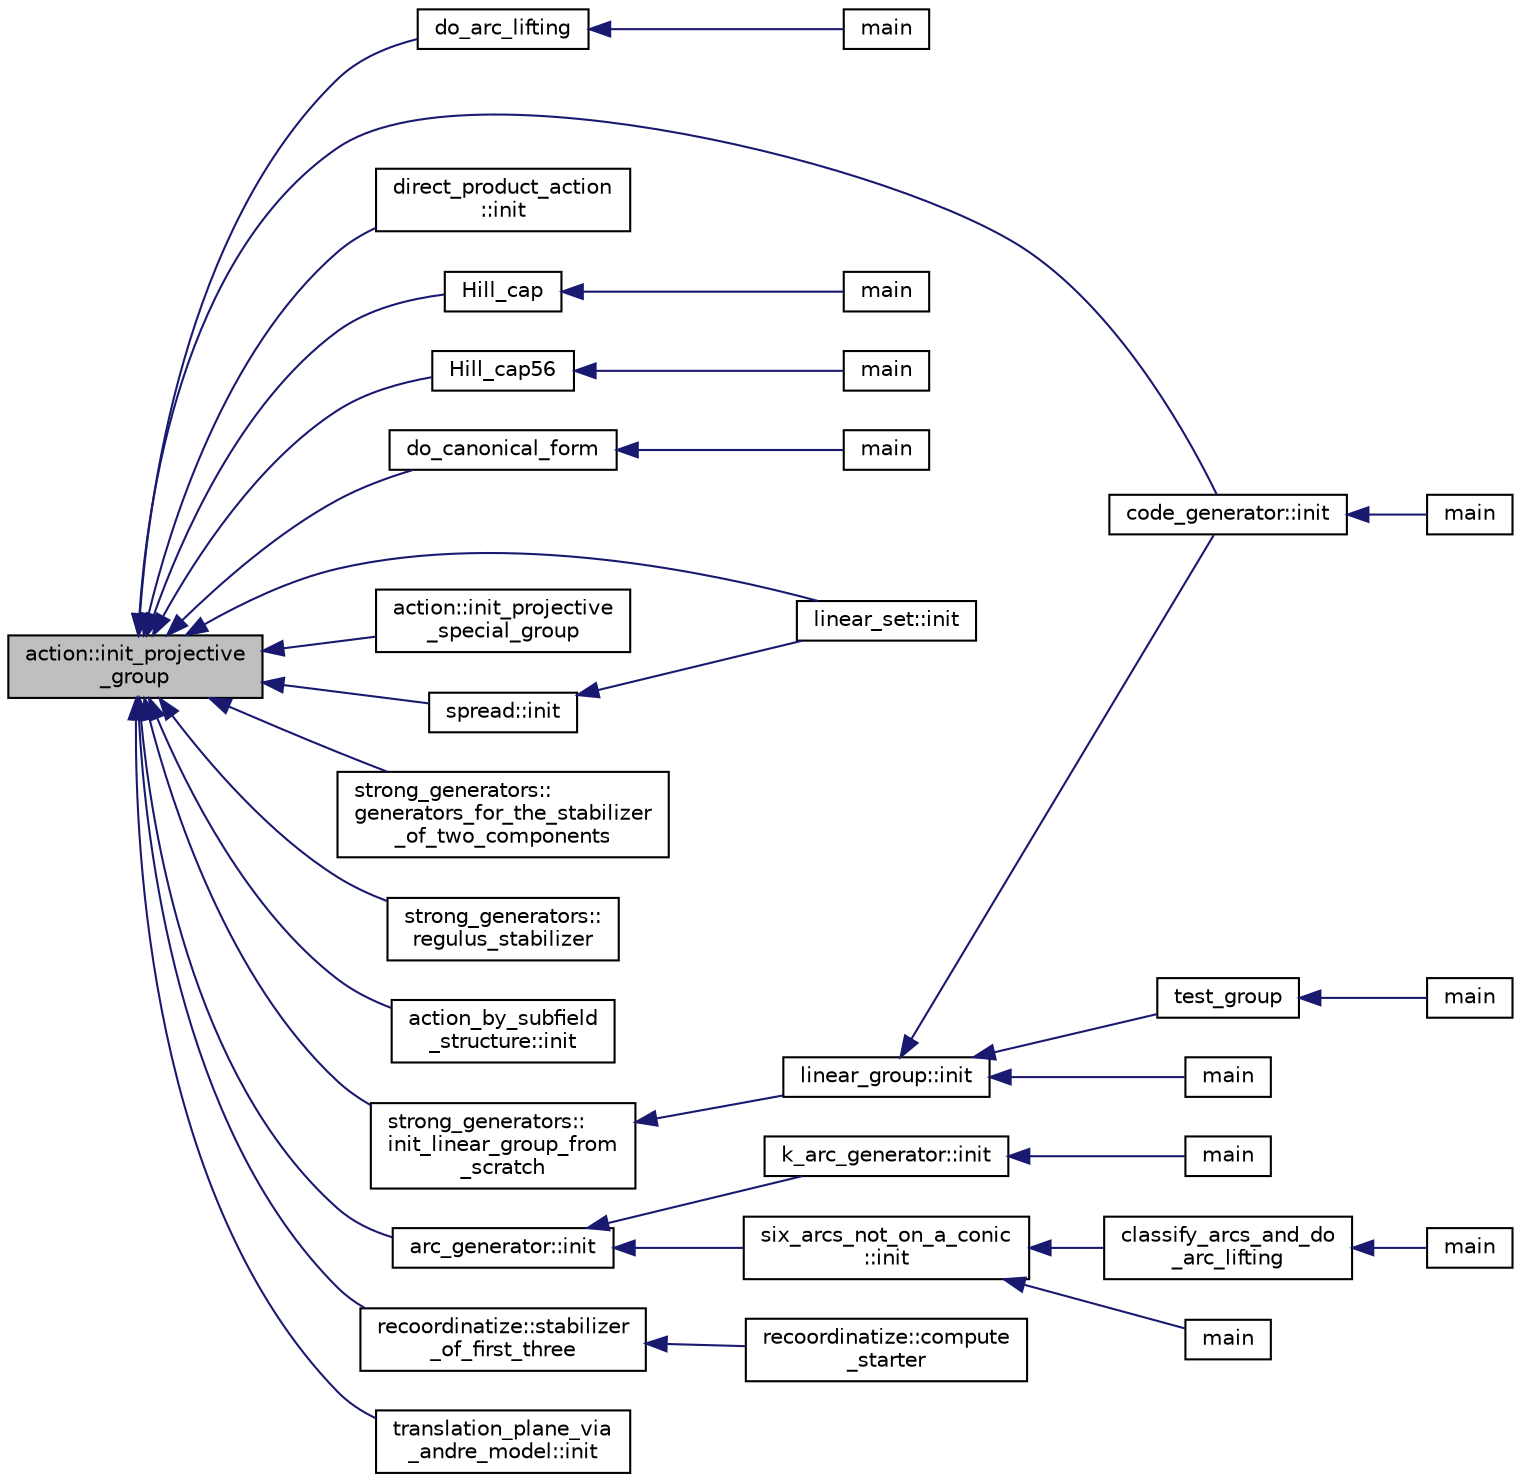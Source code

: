 digraph "action::init_projective_group"
{
  edge [fontname="Helvetica",fontsize="10",labelfontname="Helvetica",labelfontsize="10"];
  node [fontname="Helvetica",fontsize="10",shape=record];
  rankdir="LR";
  Node28535 [label="action::init_projective\l_group",height=0.2,width=0.4,color="black", fillcolor="grey75", style="filled", fontcolor="black"];
  Node28535 -> Node28536 [dir="back",color="midnightblue",fontsize="10",style="solid",fontname="Helvetica"];
  Node28536 [label="do_arc_lifting",height=0.2,width=0.4,color="black", fillcolor="white", style="filled",URL="$d5/d9e/arcs__orderly_8_c.html#a7367bc544c290322bdbd4545388a27a8"];
  Node28536 -> Node28537 [dir="back",color="midnightblue",fontsize="10",style="solid",fontname="Helvetica"];
  Node28537 [label="main",height=0.2,width=0.4,color="black", fillcolor="white", style="filled",URL="$d5/d9e/arcs__orderly_8_c.html#a3c04138a5bfe5d72780bb7e82a18e627"];
  Node28535 -> Node28538 [dir="back",color="midnightblue",fontsize="10",style="solid",fontname="Helvetica"];
  Node28538 [label="code_generator::init",height=0.2,width=0.4,color="black", fillcolor="white", style="filled",URL="$db/d37/classcode__generator.html#acfaa1e8badf6f30255203f499b130af8"];
  Node28538 -> Node28539 [dir="back",color="midnightblue",fontsize="10",style="solid",fontname="Helvetica"];
  Node28539 [label="main",height=0.2,width=0.4,color="black", fillcolor="white", style="filled",URL="$d4/d4f/codes_8_c.html#a217dbf8b442f20279ea00b898af96f52"];
  Node28535 -> Node28540 [dir="back",color="midnightblue",fontsize="10",style="solid",fontname="Helvetica"];
  Node28540 [label="direct_product_action\l::init",height=0.2,width=0.4,color="black", fillcolor="white", style="filled",URL="$d3/d78/classdirect__product__action.html#aad40060e5821c011cccaa65a5c4df64f"];
  Node28535 -> Node28541 [dir="back",color="midnightblue",fontsize="10",style="solid",fontname="Helvetica"];
  Node28541 [label="Hill_cap",height=0.2,width=0.4,color="black", fillcolor="white", style="filled",URL="$da/d28/hill_8_c.html#a7c2543fe497e681d4b492b16ea7f933e"];
  Node28541 -> Node28542 [dir="back",color="midnightblue",fontsize="10",style="solid",fontname="Helvetica"];
  Node28542 [label="main",height=0.2,width=0.4,color="black", fillcolor="white", style="filled",URL="$da/d28/hill_8_c.html#a217dbf8b442f20279ea00b898af96f52"];
  Node28535 -> Node28543 [dir="back",color="midnightblue",fontsize="10",style="solid",fontname="Helvetica"];
  Node28543 [label="linear_set::init",height=0.2,width=0.4,color="black", fillcolor="white", style="filled",URL="$dd/d86/classlinear__set.html#a7ab24e84423749047d5465cb15505475"];
  Node28535 -> Node28544 [dir="back",color="midnightblue",fontsize="10",style="solid",fontname="Helvetica"];
  Node28544 [label="Hill_cap56",height=0.2,width=0.4,color="black", fillcolor="white", style="filled",URL="$df/d74/tl__geometry_8h.html#ad7fc0ff2bf8455ab25e170c6930047a6"];
  Node28544 -> Node28545 [dir="back",color="midnightblue",fontsize="10",style="solid",fontname="Helvetica"];
  Node28545 [label="main",height=0.2,width=0.4,color="black", fillcolor="white", style="filled",URL="$d4/d6e/make__something_8_c.html#a217dbf8b442f20279ea00b898af96f52"];
  Node28535 -> Node28546 [dir="back",color="midnightblue",fontsize="10",style="solid",fontname="Helvetica"];
  Node28546 [label="do_canonical_form",height=0.2,width=0.4,color="black", fillcolor="white", style="filled",URL="$dc/dd4/group__actions_8h.html#afb9f4a331a8a017ea3b8b7d9ed8dcc88"];
  Node28546 -> Node28547 [dir="back",color="midnightblue",fontsize="10",style="solid",fontname="Helvetica"];
  Node28547 [label="main",height=0.2,width=0.4,color="black", fillcolor="white", style="filled",URL="$d0/d2f/process_8_c.html#a3c04138a5bfe5d72780bb7e82a18e627"];
  Node28535 -> Node28548 [dir="back",color="midnightblue",fontsize="10",style="solid",fontname="Helvetica"];
  Node28548 [label="action::init_projective\l_special_group",height=0.2,width=0.4,color="black", fillcolor="white", style="filled",URL="$d2/d86/classaction.html#a4c69f0e07dff8ba8ac2415faf69d55a4"];
  Node28535 -> Node28549 [dir="back",color="midnightblue",fontsize="10",style="solid",fontname="Helvetica"];
  Node28549 [label="strong_generators::\linit_linear_group_from\l_scratch",height=0.2,width=0.4,color="black", fillcolor="white", style="filled",URL="$dc/d09/classstrong__generators.html#ad47ecfb9c141b65ed6aca34231d5a0d2"];
  Node28549 -> Node28550 [dir="back",color="midnightblue",fontsize="10",style="solid",fontname="Helvetica"];
  Node28550 [label="linear_group::init",height=0.2,width=0.4,color="black", fillcolor="white", style="filled",URL="$df/d5a/classlinear__group.html#a8119aa9b882192ab422b12614b259f28"];
  Node28550 -> Node28538 [dir="back",color="midnightblue",fontsize="10",style="solid",fontname="Helvetica"];
  Node28550 -> Node28551 [dir="back",color="midnightblue",fontsize="10",style="solid",fontname="Helvetica"];
  Node28551 [label="test_group",height=0.2,width=0.4,color="black", fillcolor="white", style="filled",URL="$d8/d03/analyze__q__designs_8_c.html#ad03444358d0b46e7aa4d88a806b44925"];
  Node28551 -> Node28552 [dir="back",color="midnightblue",fontsize="10",style="solid",fontname="Helvetica"];
  Node28552 [label="main",height=0.2,width=0.4,color="black", fillcolor="white", style="filled",URL="$d8/d03/analyze__q__designs_8_c.html#a217dbf8b442f20279ea00b898af96f52"];
  Node28550 -> Node28553 [dir="back",color="midnightblue",fontsize="10",style="solid",fontname="Helvetica"];
  Node28553 [label="main",height=0.2,width=0.4,color="black", fillcolor="white", style="filled",URL="$da/dd5/subspace__orbits__main_8_c.html#a217dbf8b442f20279ea00b898af96f52"];
  Node28535 -> Node28554 [dir="back",color="midnightblue",fontsize="10",style="solid",fontname="Helvetica"];
  Node28554 [label="strong_generators::\lgenerators_for_the_stabilizer\l_of_two_components",height=0.2,width=0.4,color="black", fillcolor="white", style="filled",URL="$dc/d09/classstrong__generators.html#acd9ddc5b768e4cf3f2398383d5a8f3b2"];
  Node28535 -> Node28555 [dir="back",color="midnightblue",fontsize="10",style="solid",fontname="Helvetica"];
  Node28555 [label="strong_generators::\lregulus_stabilizer",height=0.2,width=0.4,color="black", fillcolor="white", style="filled",URL="$dc/d09/classstrong__generators.html#a32e999d14b4168695f2e775ddf2ed7e7"];
  Node28535 -> Node28556 [dir="back",color="midnightblue",fontsize="10",style="solid",fontname="Helvetica"];
  Node28556 [label="action_by_subfield\l_structure::init",height=0.2,width=0.4,color="black", fillcolor="white", style="filled",URL="$dd/d67/classaction__by__subfield__structure.html#a565b45607d3ebc3eaa0e910a6ce6a661"];
  Node28535 -> Node28557 [dir="back",color="midnightblue",fontsize="10",style="solid",fontname="Helvetica"];
  Node28557 [label="arc_generator::init",height=0.2,width=0.4,color="black", fillcolor="white", style="filled",URL="$d4/d21/classarc__generator.html#ae614e18e9c641d67069fa27d48245cde"];
  Node28557 -> Node28558 [dir="back",color="midnightblue",fontsize="10",style="solid",fontname="Helvetica"];
  Node28558 [label="k_arc_generator::init",height=0.2,width=0.4,color="black", fillcolor="white", style="filled",URL="$d6/dd8/classk__arc__generator.html#a6036d9f52ede9f8ca681505626b5361d"];
  Node28558 -> Node28559 [dir="back",color="midnightblue",fontsize="10",style="solid",fontname="Helvetica"];
  Node28559 [label="main",height=0.2,width=0.4,color="black", fillcolor="white", style="filled",URL="$d6/d01/k__arc__generator__main_8_c.html#a217dbf8b442f20279ea00b898af96f52"];
  Node28557 -> Node28560 [dir="back",color="midnightblue",fontsize="10",style="solid",fontname="Helvetica"];
  Node28560 [label="six_arcs_not_on_a_conic\l::init",height=0.2,width=0.4,color="black", fillcolor="white", style="filled",URL="$d8/de6/classsix__arcs__not__on__a__conic.html#a7a4d5cf8a098488729934cfa8a70944a"];
  Node28560 -> Node28561 [dir="back",color="midnightblue",fontsize="10",style="solid",fontname="Helvetica"];
  Node28561 [label="classify_arcs_and_do\l_arc_lifting",height=0.2,width=0.4,color="black", fillcolor="white", style="filled",URL="$d6/dc3/arc__lifting__main_8_c.html#afdd7be16f16b8c71e9a72fe5f6a0b59c"];
  Node28561 -> Node28562 [dir="back",color="midnightblue",fontsize="10",style="solid",fontname="Helvetica"];
  Node28562 [label="main",height=0.2,width=0.4,color="black", fillcolor="white", style="filled",URL="$d6/dc3/arc__lifting__main_8_c.html#a217dbf8b442f20279ea00b898af96f52"];
  Node28560 -> Node28563 [dir="back",color="midnightblue",fontsize="10",style="solid",fontname="Helvetica"];
  Node28563 [label="main",height=0.2,width=0.4,color="black", fillcolor="white", style="filled",URL="$d2/dfa/create__surface__main_8_c.html#a217dbf8b442f20279ea00b898af96f52"];
  Node28535 -> Node28564 [dir="back",color="midnightblue",fontsize="10",style="solid",fontname="Helvetica"];
  Node28564 [label="recoordinatize::stabilizer\l_of_first_three",height=0.2,width=0.4,color="black", fillcolor="white", style="filled",URL="$d3/d3c/classrecoordinatize.html#ae8a24e776a57f0ac4923f6ed1d1db6e6"];
  Node28564 -> Node28565 [dir="back",color="midnightblue",fontsize="10",style="solid",fontname="Helvetica"];
  Node28565 [label="recoordinatize::compute\l_starter",height=0.2,width=0.4,color="black", fillcolor="white", style="filled",URL="$d3/d3c/classrecoordinatize.html#a274b399821488e5f6fb1adfbc8f8ebac"];
  Node28535 -> Node28566 [dir="back",color="midnightblue",fontsize="10",style="solid",fontname="Helvetica"];
  Node28566 [label="spread::init",height=0.2,width=0.4,color="black", fillcolor="white", style="filled",URL="$da/dc1/classspread.html#aa2493aebcdd72c4472213711dfcc2ab6"];
  Node28566 -> Node28543 [dir="back",color="midnightblue",fontsize="10",style="solid",fontname="Helvetica"];
  Node28535 -> Node28567 [dir="back",color="midnightblue",fontsize="10",style="solid",fontname="Helvetica"];
  Node28567 [label="translation_plane_via\l_andre_model::init",height=0.2,width=0.4,color="black", fillcolor="white", style="filled",URL="$d1/dcc/classtranslation__plane__via__andre__model.html#adb424599de168ade331979a9218ee07b"];
}
